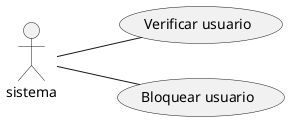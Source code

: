 @startuml Entidade Sistema
left to right direction
actor sistema

sistema -- (Verificar usuario)
sistema -- (Bloquear usuario)
@enduml